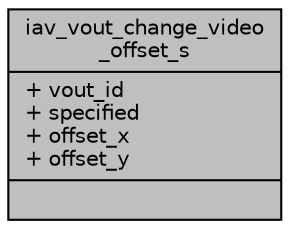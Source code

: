 digraph "iav_vout_change_video_offset_s"
{
 // INTERACTIVE_SVG=YES
 // LATEX_PDF_SIZE
  bgcolor="transparent";
  edge [fontname="Helvetica",fontsize="10",labelfontname="Helvetica",labelfontsize="10"];
  node [fontname="Helvetica",fontsize="10",shape=record];
  Node1 [label="{iav_vout_change_video\l_offset_s\n|+ vout_id\l+ specified\l+ offset_x\l+ offset_y\l|}",height=0.2,width=0.4,color="black", fillcolor="grey75", style="filled", fontcolor="black",tooltip=" "];
}
